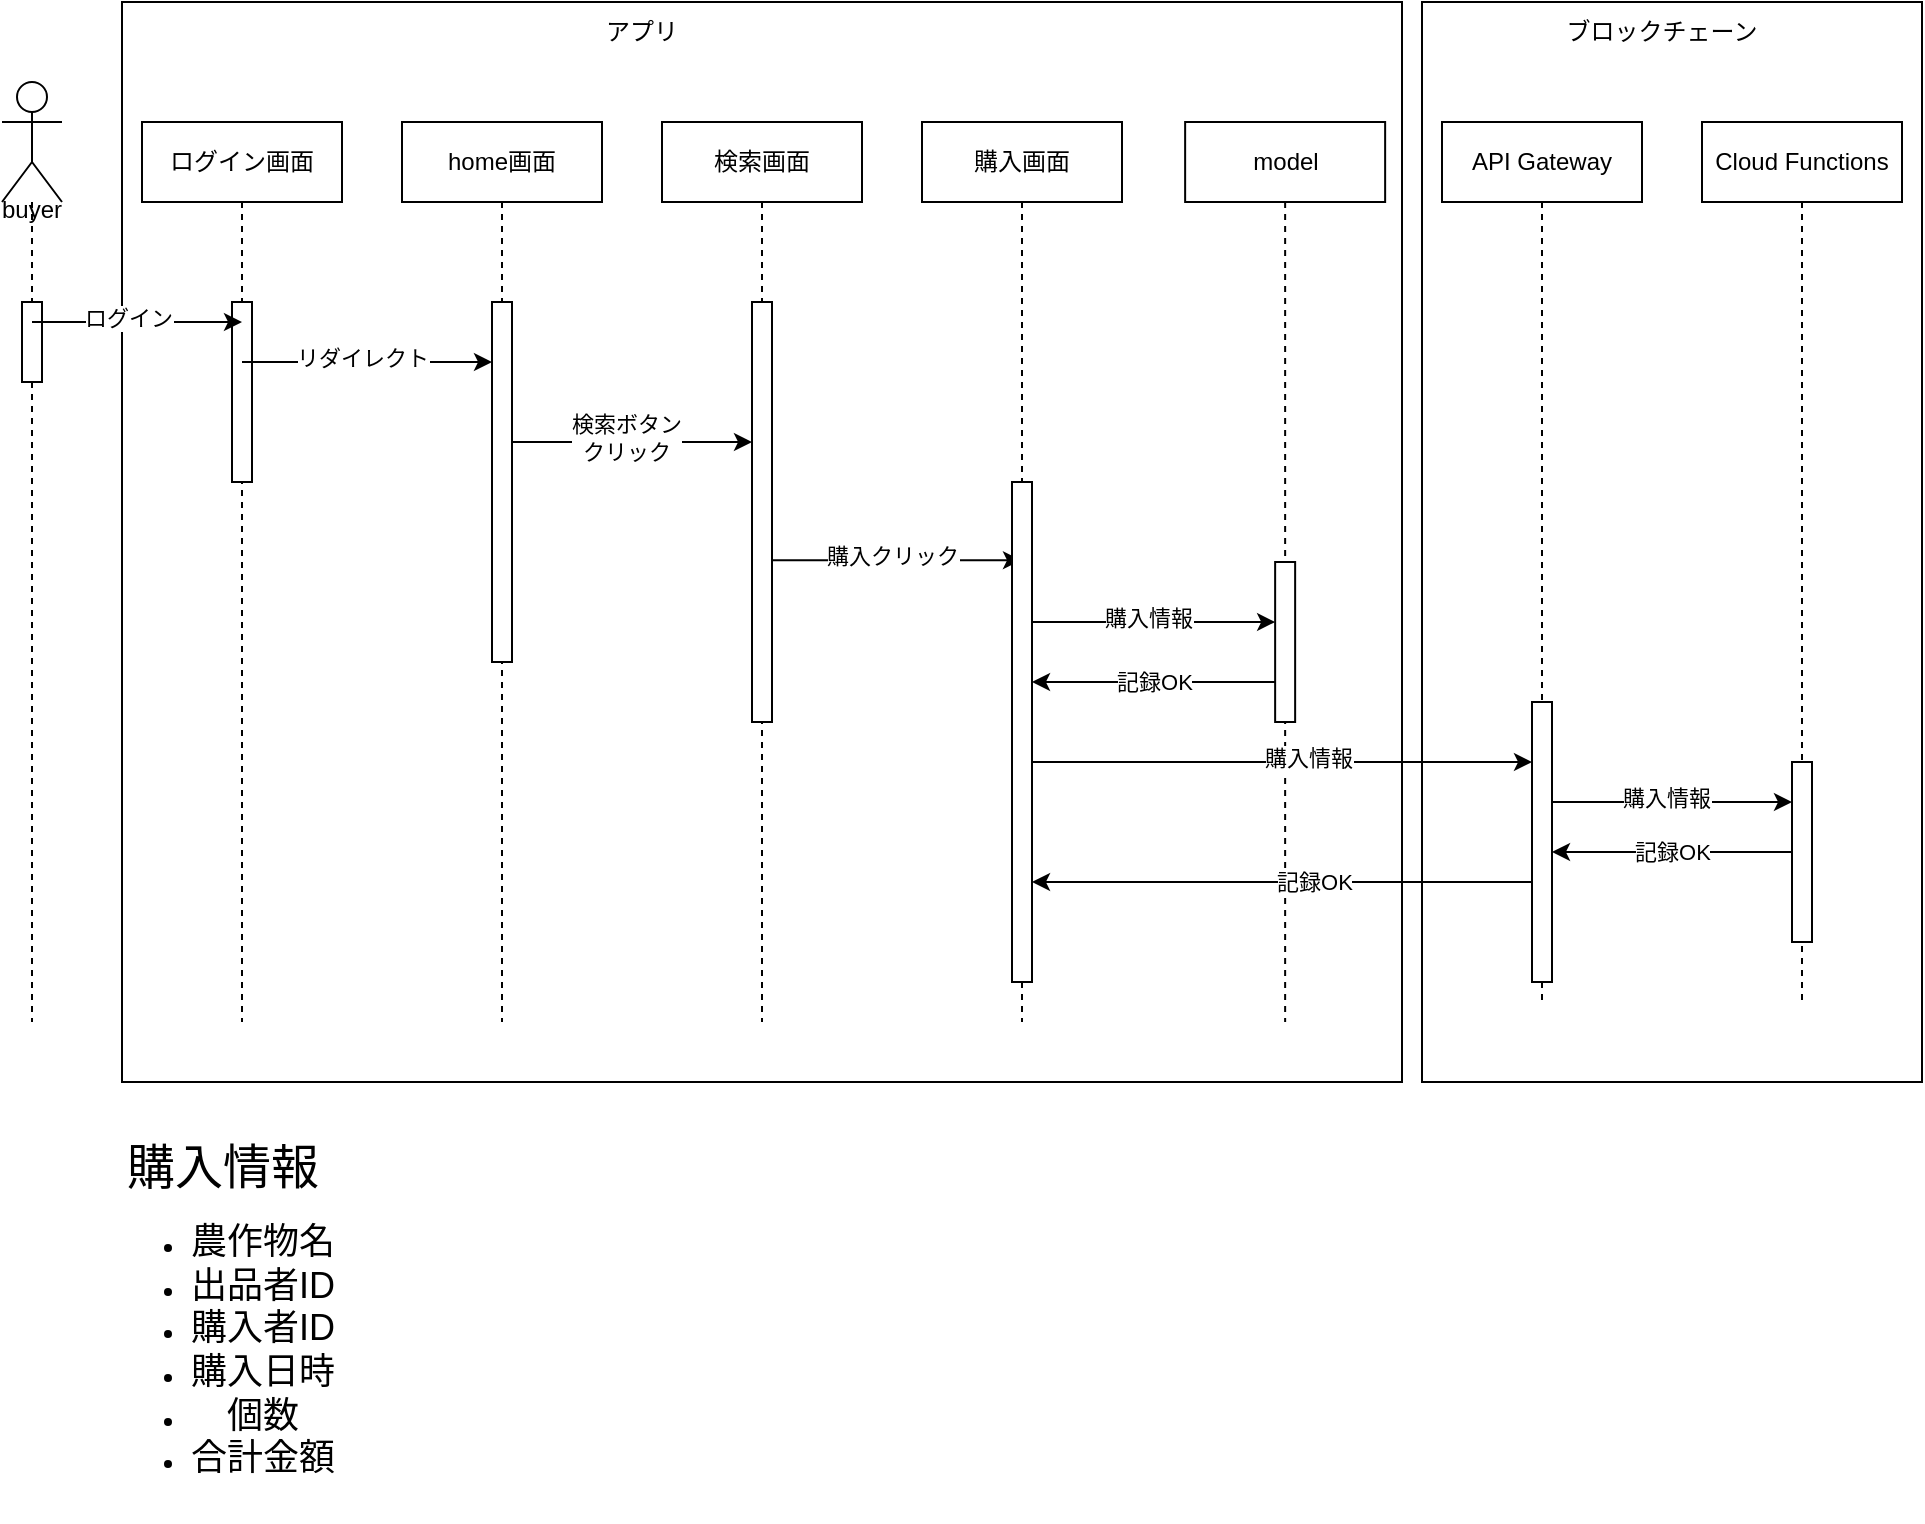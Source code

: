 <mxfile version="20.8.16" type="device"><diagram name="ページ1" id="PIhhlw4QSr6gueP87iV7"><mxGraphModel dx="1194" dy="613" grid="1" gridSize="10" guides="1" tooltips="1" connect="1" arrows="1" fold="1" page="1" pageScale="1" pageWidth="827" pageHeight="1169" math="0" shadow="0"><root><mxCell id="0"/><mxCell id="1" parent="0"/><mxCell id="5C2ZUB8OHmoMaLMPyWKG-49" value="" style="rounded=0;whiteSpace=wrap;html=1;" parent="1" vertex="1"><mxGeometry x="730.0" y="40" width="250" height="540" as="geometry"/></mxCell><mxCell id="5C2ZUB8OHmoMaLMPyWKG-48" value="" style="rounded=0;whiteSpace=wrap;html=1;" parent="1" vertex="1"><mxGeometry x="80" y="40" width="640" height="540" as="geometry"/></mxCell><mxCell id="5C2ZUB8OHmoMaLMPyWKG-11" value="ログイン画面" style="shape=umlLifeline;perimeter=lifelinePerimeter;whiteSpace=wrap;html=1;container=1;collapsible=0;recursiveResize=0;outlineConnect=0;" parent="1" vertex="1"><mxGeometry x="90" y="100" width="100" height="450" as="geometry"/></mxCell><mxCell id="5C2ZUB8OHmoMaLMPyWKG-12" value="" style="html=1;points=[];perimeter=orthogonalPerimeter;" parent="5C2ZUB8OHmoMaLMPyWKG-11" vertex="1"><mxGeometry x="45" y="90" width="10" height="90" as="geometry"/></mxCell><mxCell id="5C2ZUB8OHmoMaLMPyWKG-13" value="&lt;br&gt;buyer" style="shape=umlLifeline;participant=umlActor;perimeter=lifelinePerimeter;whiteSpace=wrap;html=1;container=1;collapsible=0;recursiveResize=0;verticalAlign=top;spacingTop=36;outlineConnect=0;size=60;" parent="1" vertex="1"><mxGeometry x="20" y="80" width="30" height="470" as="geometry"/></mxCell><mxCell id="5C2ZUB8OHmoMaLMPyWKG-16" value="" style="html=1;points=[];perimeter=orthogonalPerimeter;" parent="5C2ZUB8OHmoMaLMPyWKG-13" vertex="1"><mxGeometry x="10" y="110" width="10" height="40" as="geometry"/></mxCell><mxCell id="5C2ZUB8OHmoMaLMPyWKG-18" value="" style="endArrow=classic;html=1;rounded=0;" parent="1" source="5C2ZUB8OHmoMaLMPyWKG-13" edge="1"><mxGeometry width="50" height="50" relative="1" as="geometry"><mxPoint x="340" y="280" as="sourcePoint"/><mxPoint x="140" y="200" as="targetPoint"/></mxGeometry></mxCell><mxCell id="5C2ZUB8OHmoMaLMPyWKG-20" value="ログイン" style="edgeLabel;html=1;align=center;verticalAlign=middle;resizable=0;points=[];" parent="5C2ZUB8OHmoMaLMPyWKG-18" vertex="1" connectable="0"><mxGeometry x="0.245" y="2" relative="1" as="geometry"><mxPoint x="-18" as="offset"/></mxGeometry></mxCell><mxCell id="5C2ZUB8OHmoMaLMPyWKG-33" value="home画面" style="shape=umlLifeline;perimeter=lifelinePerimeter;whiteSpace=wrap;html=1;container=1;collapsible=0;recursiveResize=0;outlineConnect=0;" parent="1" vertex="1"><mxGeometry x="220" y="100" width="100" height="450" as="geometry"/></mxCell><mxCell id="5C2ZUB8OHmoMaLMPyWKG-34" value="" style="html=1;points=[];perimeter=orthogonalPerimeter;" parent="5C2ZUB8OHmoMaLMPyWKG-33" vertex="1"><mxGeometry x="45" y="90" width="10" height="180" as="geometry"/></mxCell><mxCell id="5C2ZUB8OHmoMaLMPyWKG-35" value="" style="endArrow=classic;html=1;rounded=0;" parent="1" target="5C2ZUB8OHmoMaLMPyWKG-34" edge="1"><mxGeometry width="50" height="50" relative="1" as="geometry"><mxPoint x="140" y="220" as="sourcePoint"/><mxPoint x="144.09" y="217.1" as="targetPoint"/></mxGeometry></mxCell><mxCell id="5C2ZUB8OHmoMaLMPyWKG-36" value="リダイレクト" style="edgeLabel;html=1;align=center;verticalAlign=middle;resizable=0;points=[];" parent="5C2ZUB8OHmoMaLMPyWKG-35" vertex="1" connectable="0"><mxGeometry x="0.245" y="2" relative="1" as="geometry"><mxPoint x="-18" as="offset"/></mxGeometry></mxCell><mxCell id="5C2ZUB8OHmoMaLMPyWKG-38" value="検索画面" style="shape=umlLifeline;perimeter=lifelinePerimeter;whiteSpace=wrap;html=1;container=1;collapsible=0;recursiveResize=0;outlineConnect=0;" parent="1" vertex="1"><mxGeometry x="350" y="100" width="100" height="450" as="geometry"/></mxCell><mxCell id="5C2ZUB8OHmoMaLMPyWKG-39" value="" style="html=1;points=[];perimeter=orthogonalPerimeter;" parent="5C2ZUB8OHmoMaLMPyWKG-38" vertex="1"><mxGeometry x="45" y="90" width="10" height="210" as="geometry"/></mxCell><mxCell id="5C2ZUB8OHmoMaLMPyWKG-40" value="" style="endArrow=classic;html=1;rounded=0;" parent="5C2ZUB8OHmoMaLMPyWKG-38" source="5C2ZUB8OHmoMaLMPyWKG-39" edge="1"><mxGeometry width="50" height="50" relative="1" as="geometry"><mxPoint x="-75" y="219.09" as="sourcePoint"/><mxPoint x="179.5" y="219.09" as="targetPoint"/><Array as="points"><mxPoint x="140" y="219.09"/></Array></mxGeometry></mxCell><mxCell id="5C2ZUB8OHmoMaLMPyWKG-41" value="購入クリック" style="edgeLabel;html=1;align=center;verticalAlign=middle;resizable=0;points=[];" parent="5C2ZUB8OHmoMaLMPyWKG-40" vertex="1" connectable="0"><mxGeometry x="0.245" y="2" relative="1" as="geometry"><mxPoint x="-18" as="offset"/></mxGeometry></mxCell><mxCell id="5C2ZUB8OHmoMaLMPyWKG-44" value="購入画面" style="shape=umlLifeline;perimeter=lifelinePerimeter;whiteSpace=wrap;html=1;container=1;collapsible=0;recursiveResize=0;outlineConnect=0;" parent="1" vertex="1"><mxGeometry x="480" y="100" width="100" height="450" as="geometry"/></mxCell><mxCell id="5C2ZUB8OHmoMaLMPyWKG-45" value="" style="html=1;points=[];perimeter=orthogonalPerimeter;" parent="5C2ZUB8OHmoMaLMPyWKG-44" vertex="1"><mxGeometry x="45" y="180" width="10" height="250" as="geometry"/></mxCell><mxCell id="5C2ZUB8OHmoMaLMPyWKG-46" value="" style="endArrow=classic;html=1;rounded=0;" parent="1" source="5C2ZUB8OHmoMaLMPyWKG-34" target="5C2ZUB8OHmoMaLMPyWKG-39" edge="1"><mxGeometry width="50" height="50" relative="1" as="geometry"><mxPoint x="140" y="260.0" as="sourcePoint"/><mxPoint x="394.5" y="260.0" as="targetPoint"/><Array as="points"><mxPoint x="355" y="260"/></Array></mxGeometry></mxCell><mxCell id="5C2ZUB8OHmoMaLMPyWKG-47" value="検索ボタン&lt;br&gt;クリック" style="edgeLabel;html=1;align=center;verticalAlign=middle;resizable=0;points=[];" parent="5C2ZUB8OHmoMaLMPyWKG-46" vertex="1" connectable="0"><mxGeometry x="0.245" y="2" relative="1" as="geometry"><mxPoint x="-18" as="offset"/></mxGeometry></mxCell><mxCell id="5C2ZUB8OHmoMaLMPyWKG-50" value="アプリ" style="text;html=1;strokeColor=none;fillColor=none;align=center;verticalAlign=middle;whiteSpace=wrap;rounded=0;" parent="1" vertex="1"><mxGeometry x="310" y="40" width="60" height="30" as="geometry"/></mxCell><mxCell id="5C2ZUB8OHmoMaLMPyWKG-51" value="ブロックチェーン" style="text;html=1;strokeColor=none;fillColor=none;align=center;verticalAlign=middle;whiteSpace=wrap;rounded=0;" parent="1" vertex="1"><mxGeometry x="800.0" y="40" width="100" height="30" as="geometry"/></mxCell><mxCell id="5C2ZUB8OHmoMaLMPyWKG-52" value="API Gateway" style="shape=umlLifeline;perimeter=lifelinePerimeter;whiteSpace=wrap;html=1;container=1;collapsible=0;recursiveResize=0;outlineConnect=0;" parent="1" vertex="1"><mxGeometry x="740.0" y="100" width="100" height="440" as="geometry"/></mxCell><mxCell id="5C2ZUB8OHmoMaLMPyWKG-53" value="" style="html=1;points=[];perimeter=orthogonalPerimeter;" parent="5C2ZUB8OHmoMaLMPyWKG-52" vertex="1"><mxGeometry x="45" y="290" width="10" height="140" as="geometry"/></mxCell><mxCell id="5C2ZUB8OHmoMaLMPyWKG-54" value="Cloud Functions" style="shape=umlLifeline;perimeter=lifelinePerimeter;whiteSpace=wrap;html=1;container=1;collapsible=0;recursiveResize=0;outlineConnect=0;" parent="1" vertex="1"><mxGeometry x="870.0" y="100" width="100" height="440" as="geometry"/></mxCell><mxCell id="5C2ZUB8OHmoMaLMPyWKG-55" value="" style="html=1;points=[];perimeter=orthogonalPerimeter;" parent="5C2ZUB8OHmoMaLMPyWKG-54" vertex="1"><mxGeometry x="45" y="320" width="10" height="90" as="geometry"/></mxCell><mxCell id="5C2ZUB8OHmoMaLMPyWKG-56" value="" style="endArrow=classic;html=1;rounded=0;" parent="1" source="5C2ZUB8OHmoMaLMPyWKG-45" target="5C2ZUB8OHmoMaLMPyWKG-65" edge="1"><mxGeometry width="50" height="50" relative="1" as="geometry"><mxPoint x="540" y="350.0" as="sourcePoint"/><mxPoint x="794.5" y="350.0" as="targetPoint"/><Array as="points"><mxPoint x="630" y="350"/></Array></mxGeometry></mxCell><mxCell id="5C2ZUB8OHmoMaLMPyWKG-57" value="購入情報" style="edgeLabel;html=1;align=center;verticalAlign=middle;resizable=0;points=[];" parent="5C2ZUB8OHmoMaLMPyWKG-56" vertex="1" connectable="0"><mxGeometry x="0.245" y="2" relative="1" as="geometry"><mxPoint x="-18" as="offset"/></mxGeometry></mxCell><mxCell id="5C2ZUB8OHmoMaLMPyWKG-58" value="" style="endArrow=classic;html=1;rounded=0;" parent="1" source="5C2ZUB8OHmoMaLMPyWKG-53" target="5C2ZUB8OHmoMaLMPyWKG-55" edge="1"><mxGeometry width="50" height="50" relative="1" as="geometry"><mxPoint x="810.0" y="440" as="sourcePoint"/><mxPoint x="940.0" y="440" as="targetPoint"/><Array as="points"><mxPoint x="905.0" y="440"/></Array></mxGeometry></mxCell><mxCell id="5C2ZUB8OHmoMaLMPyWKG-59" value="購入情報" style="edgeLabel;html=1;align=center;verticalAlign=middle;resizable=0;points=[];" parent="5C2ZUB8OHmoMaLMPyWKG-58" vertex="1" connectable="0"><mxGeometry x="0.245" y="2" relative="1" as="geometry"><mxPoint x="-18" as="offset"/></mxGeometry></mxCell><mxCell id="5C2ZUB8OHmoMaLMPyWKG-60" value="" style="endArrow=classic;html=1;rounded=0;" parent="1" source="5C2ZUB8OHmoMaLMPyWKG-55" target="5C2ZUB8OHmoMaLMPyWKG-53" edge="1"><mxGeometry width="50" height="50" relative="1" as="geometry"><mxPoint x="630.0" y="410" as="sourcePoint"/><mxPoint x="680.0" y="360" as="targetPoint"/></mxGeometry></mxCell><mxCell id="5C2ZUB8OHmoMaLMPyWKG-61" value="記録OK" style="edgeLabel;html=1;align=center;verticalAlign=middle;resizable=0;points=[];" parent="5C2ZUB8OHmoMaLMPyWKG-60" vertex="1" connectable="0"><mxGeometry x="-0.236" relative="1" as="geometry"><mxPoint x="-14" as="offset"/></mxGeometry></mxCell><mxCell id="5C2ZUB8OHmoMaLMPyWKG-64" value="model" style="shape=umlLifeline;perimeter=lifelinePerimeter;whiteSpace=wrap;html=1;container=1;collapsible=0;recursiveResize=0;outlineConnect=0;" parent="1" vertex="1"><mxGeometry x="611.57" y="100" width="100" height="450" as="geometry"/></mxCell><mxCell id="5C2ZUB8OHmoMaLMPyWKG-65" value="" style="html=1;points=[];perimeter=orthogonalPerimeter;" parent="5C2ZUB8OHmoMaLMPyWKG-64" vertex="1"><mxGeometry x="45" y="220" width="10" height="80" as="geometry"/></mxCell><mxCell id="5C2ZUB8OHmoMaLMPyWKG-71" value="" style="endArrow=classic;html=1;rounded=0;" parent="5C2ZUB8OHmoMaLMPyWKG-64" edge="1"><mxGeometry width="50" height="50" relative="1" as="geometry"><mxPoint x="-76.57" y="320" as="sourcePoint"/><mxPoint x="173.43" y="320" as="targetPoint"/><Array as="points"><mxPoint x="43.43" y="320"/></Array></mxGeometry></mxCell><mxCell id="5C2ZUB8OHmoMaLMPyWKG-72" value="購入情報" style="edgeLabel;html=1;align=center;verticalAlign=middle;resizable=0;points=[];" parent="5C2ZUB8OHmoMaLMPyWKG-71" vertex="1" connectable="0"><mxGeometry x="0.245" y="2" relative="1" as="geometry"><mxPoint x="-18" as="offset"/></mxGeometry></mxCell><mxCell id="5C2ZUB8OHmoMaLMPyWKG-67" value="" style="endArrow=classic;html=1;rounded=0;" parent="5C2ZUB8OHmoMaLMPyWKG-64" edge="1"><mxGeometry width="50" height="50" relative="1" as="geometry"><mxPoint x="173.43" y="380" as="sourcePoint"/><mxPoint x="-76.57" y="380" as="targetPoint"/><Array as="points"><mxPoint x="-41.57" y="380"/></Array></mxGeometry></mxCell><mxCell id="5C2ZUB8OHmoMaLMPyWKG-68" value="記録OK" style="edgeLabel;html=1;align=center;verticalAlign=middle;resizable=0;points=[];" parent="5C2ZUB8OHmoMaLMPyWKG-67" vertex="1" connectable="0"><mxGeometry x="-0.236" relative="1" as="geometry"><mxPoint x="-14" as="offset"/></mxGeometry></mxCell><mxCell id="5C2ZUB8OHmoMaLMPyWKG-69" value="" style="endArrow=classic;html=1;rounded=0;" parent="1" edge="1"><mxGeometry width="50" height="50" relative="1" as="geometry"><mxPoint x="656.57" y="380" as="sourcePoint"/><mxPoint x="535" y="380" as="targetPoint"/></mxGeometry></mxCell><mxCell id="5C2ZUB8OHmoMaLMPyWKG-70" value="記録OK" style="edgeLabel;html=1;align=center;verticalAlign=middle;resizable=0;points=[];" parent="5C2ZUB8OHmoMaLMPyWKG-69" vertex="1" connectable="0"><mxGeometry x="-0.236" relative="1" as="geometry"><mxPoint x="-14" as="offset"/></mxGeometry></mxCell><mxCell id="UTAeU2rYbjPb_7zOG6Pe-1" value="&lt;font style=&quot;font-size: 24px;&quot;&gt;購入情報&lt;br&gt;&lt;/font&gt;&lt;ul&gt;&lt;li&gt;&lt;font style=&quot;font-size: 18px;&quot;&gt;農作物名&lt;/font&gt;&lt;/li&gt;&lt;li&gt;&lt;font style=&quot;font-size: 18px;&quot;&gt;出品者ID&lt;/font&gt;&lt;/li&gt;&lt;li&gt;&lt;font style=&quot;font-size: 18px;&quot;&gt;購入者ID&lt;/font&gt;&lt;/li&gt;&lt;li&gt;&lt;font style=&quot;font-size: 18px;&quot;&gt;購入日時&lt;/font&gt;&lt;/li&gt;&lt;li&gt;&lt;font style=&quot;font-size: 18px;&quot;&gt;個数&lt;/font&gt;&lt;/li&gt;&lt;li&gt;&lt;font style=&quot;font-size: 18px;&quot;&gt;合計金額&lt;/font&gt;&lt;/li&gt;&lt;/ul&gt;" style="text;html=1;align=center;verticalAlign=middle;resizable=0;points=[];autosize=1;strokeColor=none;fillColor=none;" vertex="1" parent="1"><mxGeometry x="60" y="600" width="140" height="200" as="geometry"/></mxCell></root></mxGraphModel></diagram></mxfile>